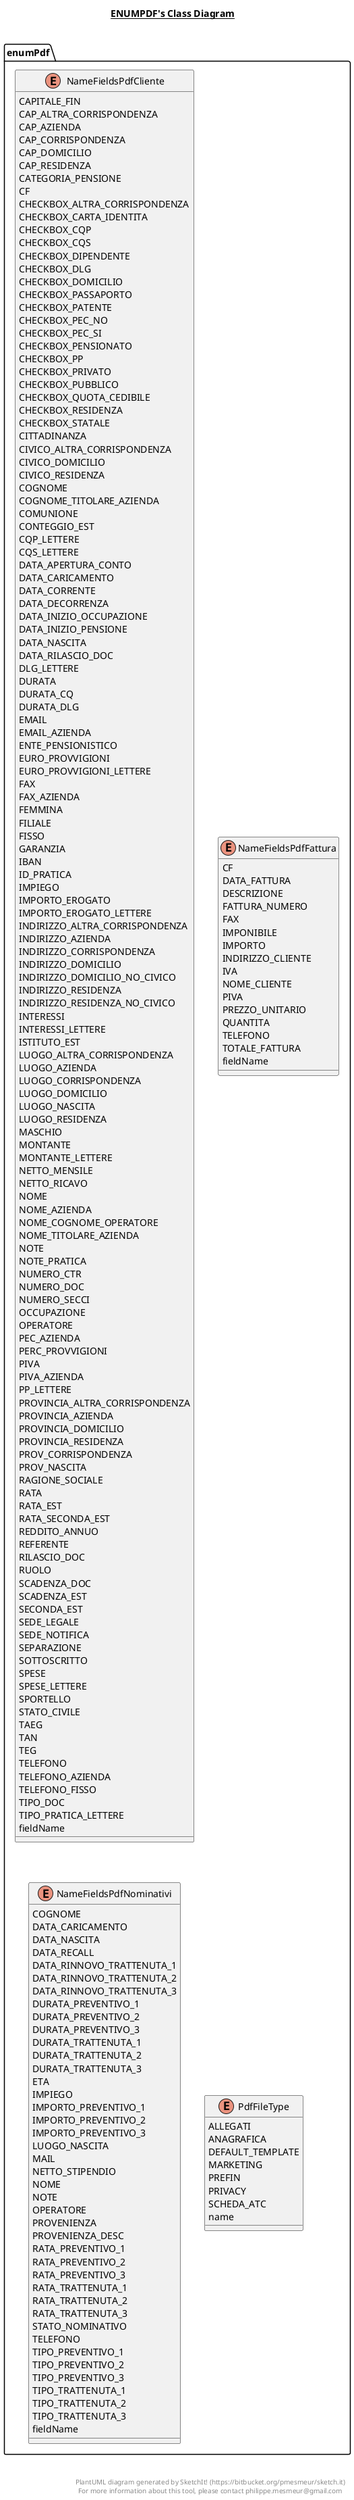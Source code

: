 @startuml

title __ENUMPDF's Class Diagram__\n

  namespace enumPdf {
    enum NameFieldsPdfCliente {
      CAPITALE_FIN
      CAP_ALTRA_CORRISPONDENZA
      CAP_AZIENDA
      CAP_CORRISPONDENZA
      CAP_DOMICILIO
      CAP_RESIDENZA
      CATEGORIA_PENSIONE
      CF
      CHECKBOX_ALTRA_CORRISPONDENZA
      CHECKBOX_CARTA_IDENTITA
      CHECKBOX_CQP
      CHECKBOX_CQS
      CHECKBOX_DIPENDENTE
      CHECKBOX_DLG
      CHECKBOX_DOMICILIO
      CHECKBOX_PASSAPORTO
      CHECKBOX_PATENTE
      CHECKBOX_PEC_NO
      CHECKBOX_PEC_SI
      CHECKBOX_PENSIONATO
      CHECKBOX_PP
      CHECKBOX_PRIVATO
      CHECKBOX_PUBBLICO
      CHECKBOX_QUOTA_CEDIBILE
      CHECKBOX_RESIDENZA
      CHECKBOX_STATALE
      CITTADINANZA
      CIVICO_ALTRA_CORRISPONDENZA
      CIVICO_DOMICILIO
      CIVICO_RESIDENZA
      COGNOME
      COGNOME_TITOLARE_AZIENDA
      COMUNIONE
      CONTEGGIO_EST
      CQP_LETTERE
      CQS_LETTERE
      DATA_APERTURA_CONTO
      DATA_CARICAMENTO
      DATA_CORRENTE
      DATA_DECORRENZA
      DATA_INIZIO_OCCUPAZIONE
      DATA_INIZIO_PENSIONE
      DATA_NASCITA
      DATA_RILASCIO_DOC
      DLG_LETTERE
      DURATA
      DURATA_CQ
      DURATA_DLG
      EMAIL
      EMAIL_AZIENDA
      ENTE_PENSIONISTICO
      EURO_PROVVIGIONI
      EURO_PROVVIGIONI_LETTERE
      FAX
      FAX_AZIENDA
      FEMMINA
      FILIALE
      FISSO
      GARANZIA
      IBAN
      ID_PRATICA
      IMPIEGO
      IMPORTO_EROGATO
      IMPORTO_EROGATO_LETTERE
      INDIRIZZO_ALTRA_CORRISPONDENZA
      INDIRIZZO_AZIENDA
      INDIRIZZO_CORRISPONDENZA
      INDIRIZZO_DOMICILIO
      INDIRIZZO_DOMICILIO_NO_CIVICO
      INDIRIZZO_RESIDENZA
      INDIRIZZO_RESIDENZA_NO_CIVICO
      INTERESSI
      INTERESSI_LETTERE
      ISTITUTO_EST
      LUOGO_ALTRA_CORRISPONDENZA
      LUOGO_AZIENDA
      LUOGO_CORRISPONDENZA
      LUOGO_DOMICILIO
      LUOGO_NASCITA
      LUOGO_RESIDENZA
      MASCHIO
      MONTANTE
      MONTANTE_LETTERE
      NETTO_MENSILE
      NETTO_RICAVO
      NOME
      NOME_AZIENDA
      NOME_COGNOME_OPERATORE
      NOME_TITOLARE_AZIENDA
      NOTE
      NOTE_PRATICA
      NUMERO_CTR
      NUMERO_DOC
      NUMERO_SECCI
      OCCUPAZIONE
      OPERATORE
      PEC_AZIENDA
      PERC_PROVVIGIONI
      PIVA
      PIVA_AZIENDA
      PP_LETTERE
      PROVINCIA_ALTRA_CORRISPONDENZA
      PROVINCIA_AZIENDA
      PROVINCIA_DOMICILIO
      PROVINCIA_RESIDENZA
      PROV_CORRISPONDENZA
      PROV_NASCITA
      RAGIONE_SOCIALE
      RATA
      RATA_EST
      RATA_SECONDA_EST
      REDDITO_ANNUO
      REFERENTE
      RILASCIO_DOC
      RUOLO
      SCADENZA_DOC
      SCADENZA_EST
      SECONDA_EST
      SEDE_LEGALE
      SEDE_NOTIFICA
      SEPARAZIONE
      SOTTOSCRITTO
      SPESE
      SPESE_LETTERE
      SPORTELLO
      STATO_CIVILE
      TAEG
      TAN
      TEG
      TELEFONO
      TELEFONO_AZIENDA
      TELEFONO_FISSO
      TIPO_DOC
      TIPO_PRATICA_LETTERE
      fieldName
    }
  }
  

  namespace enumPdf {
    enum NameFieldsPdfFattura {
      CF
      DATA_FATTURA
      DESCRIZIONE
      FATTURA_NUMERO
      FAX
      IMPONIBILE
      IMPORTO
      INDIRIZZO_CLIENTE
      IVA
      NOME_CLIENTE
      PIVA
      PREZZO_UNITARIO
      QUANTITA
      TELEFONO
      TOTALE_FATTURA
      fieldName
    }
  }
  

  namespace enumPdf {
    enum NameFieldsPdfNominativi {
      COGNOME
      DATA_CARICAMENTO
      DATA_NASCITA
      DATA_RECALL
      DATA_RINNOVO_TRATTENUTA_1
      DATA_RINNOVO_TRATTENUTA_2
      DATA_RINNOVO_TRATTENUTA_3
      DURATA_PREVENTIVO_1
      DURATA_PREVENTIVO_2
      DURATA_PREVENTIVO_3
      DURATA_TRATTENUTA_1
      DURATA_TRATTENUTA_2
      DURATA_TRATTENUTA_3
      ETA
      IMPIEGO
      IMPORTO_PREVENTIVO_1
      IMPORTO_PREVENTIVO_2
      IMPORTO_PREVENTIVO_3
      LUOGO_NASCITA
      MAIL
      NETTO_STIPENDIO
      NOME
      NOTE
      OPERATORE
      PROVENIENZA
      PROVENIENZA_DESC
      RATA_PREVENTIVO_1
      RATA_PREVENTIVO_2
      RATA_PREVENTIVO_3
      RATA_TRATTENUTA_1
      RATA_TRATTENUTA_2
      RATA_TRATTENUTA_3
      STATO_NOMINATIVO
      TELEFONO
      TIPO_PREVENTIVO_1
      TIPO_PREVENTIVO_2
      TIPO_PREVENTIVO_3
      TIPO_TRATTENUTA_1
      TIPO_TRATTENUTA_2
      TIPO_TRATTENUTA_3
      fieldName
    }
  }
  

  namespace enumPdf {
    enum PdfFileType {
      ALLEGATI
      ANAGRAFICA
      DEFAULT_TEMPLATE
      MARKETING
      PREFIN
      PRIVACY
      SCHEDA_ATC
      name
    }
  }
  



right footer


PlantUML diagram generated by SketchIt! (https://bitbucket.org/pmesmeur/sketch.it)
For more information about this tool, please contact philippe.mesmeur@gmail.com
endfooter

@enduml

